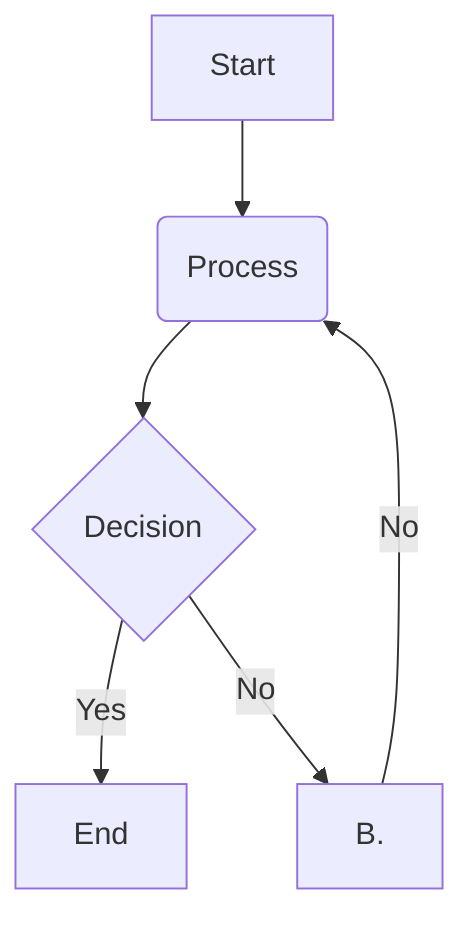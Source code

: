 graph TD
    A[Start] --> B(Process)
    B --> C{Decision}
    C -- Yes --> D[End]
    C -- No --> B. -- No --> B